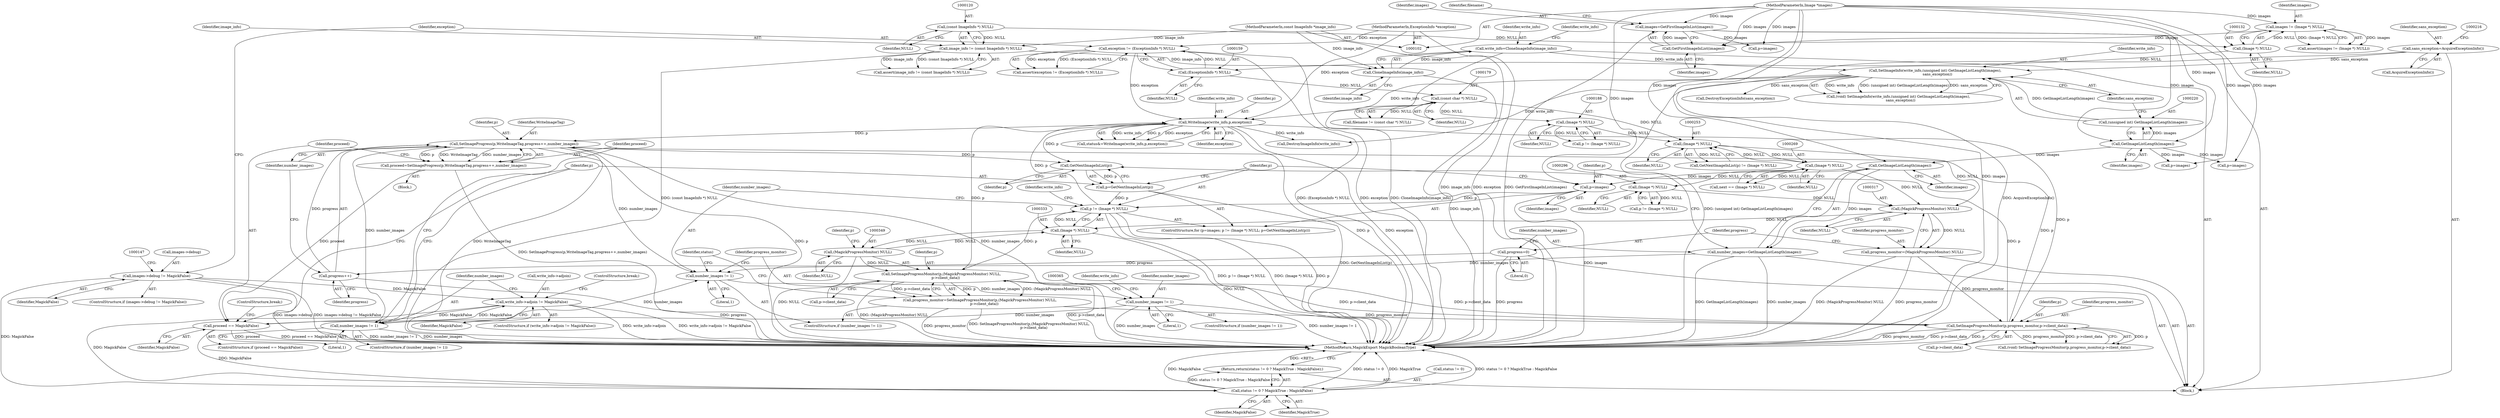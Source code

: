 digraph "0_ImageMagick_5b4bebaa91849c592a8448bc353ab25a54ff8c44@API" {
"1000373" [label="(Call,write_info->adjoin != MagickFalse)"];
"1000141" [label="(Call,images->debug != MagickFalse)"];
"1000393" [label="(Call,proceed == MagickFalse)"];
"1000384" [label="(Call,proceed=SetImageProgress(p,WriteImageTag,progress++,number_images))"];
"1000386" [label="(Call,SetImageProgress(p,WriteImageTag,progress++,number_images))"];
"1000356" [label="(Call,WriteImage(write_info,p,exception))"];
"1000217" [label="(Call,SetImageInfo(write_info,(unsigned int) GetImageListLength(images),\n    sans_exception))"];
"1000161" [label="(Call,write_info=CloneImageInfo(image_info))"];
"1000163" [label="(Call,CloneImageInfo(image_info))"];
"1000117" [label="(Call,image_info != (const ImageInfo *) NULL)"];
"1000103" [label="(MethodParameterIn,const ImageInfo *image_info)"];
"1000119" [label="(Call,(const ImageInfo *) NULL)"];
"1000219" [label="(Call,(unsigned int) GetImageListLength(images))"];
"1000221" [label="(Call,GetImageListLength(images))"];
"1000171" [label="(Call,images=GetFirstImageInList(images))"];
"1000173" [label="(Call,GetFirstImageInList(images))"];
"1000129" [label="(Call,images != (Image *) NULL)"];
"1000104" [label="(MethodParameterIn,Image *images)"];
"1000131" [label="(Call,(Image *) NULL)"];
"1000212" [label="(Call,sans_exception=AcquireExceptionInfo())"];
"1000330" [label="(Call,p != (Image *) NULL)"];
"1000335" [label="(Call,p=GetNextImageInList(p))"];
"1000337" [label="(Call,GetNextImageInList(p))"];
"1000366" [label="(Call,SetImageProgressMonitor(p,progress_monitor,p->client_data))"];
"1000314" [label="(Call,progress_monitor=(MagickProgressMonitor) NULL)"];
"1000316" [label="(Call,(MagickProgressMonitor) NULL)"];
"1000252" [label="(Call,(Image *) NULL)"];
"1000187" [label="(Call,(Image *) NULL)"];
"1000178" [label="(Call,(const char *) NULL)"];
"1000158" [label="(Call,(ExceptionInfo *) NULL)"];
"1000268" [label="(Call,(Image *) NULL)"];
"1000295" [label="(Call,(Image *) NULL)"];
"1000344" [label="(Call,progress_monitor=SetImageProgressMonitor(p,(MagickProgressMonitor) NULL,\n        p->client_data))"];
"1000346" [label="(Call,SetImageProgressMonitor(p,(MagickProgressMonitor) NULL,\n        p->client_data))"];
"1000348" [label="(Call,(MagickProgressMonitor) NULL)"];
"1000332" [label="(Call,(Image *) NULL)"];
"1000327" [label="(Call,p=images)"];
"1000324" [label="(Call,GetImageListLength(images))"];
"1000156" [label="(Call,exception != (ExceptionInfo *) NULL)"];
"1000106" [label="(MethodParameterIn,ExceptionInfo *exception)"];
"1000389" [label="(Call,progress++)"];
"1000319" [label="(Call,progress=0)"];
"1000380" [label="(Call,number_images != 1)"];
"1000361" [label="(Call,number_images != 1)"];
"1000341" [label="(Call,number_images != 1)"];
"1000322" [label="(Call,number_images=GetImageListLength(images))"];
"1000373" [label="(Call,write_info->adjoin != MagickFalse)"];
"1000402" [label="(Call,status != 0 ? MagickTrue : MagickFalse)"];
"1000401" [label="(Return,return(status != 0 ? MagickTrue : MagickFalse);)"];
"1000249" [label="(Call,GetNextImageInList(p) != (Image *) NULL)"];
"1000189" [label="(Identifier,NULL)"];
"1000326" [label="(ControlStructure,for (p=images; p != (Image *) NULL; p=GetNextImageInList(p)))"];
"1000382" [label="(Literal,1)"];
"1000391" [label="(Identifier,number_images)"];
"1000117" [label="(Call,image_info != (const ImageInfo *) NULL)"];
"1000401" [label="(Return,return(status != 0 ? MagickTrue : MagickFalse);)"];
"1000340" [label="(ControlStructure,if (number_images != 1))"];
"1000402" [label="(Call,status != 0 ? MagickTrue : MagickFalse)"];
"1000295" [label="(Call,(Image *) NULL)"];
"1000180" [label="(Identifier,NULL)"];
"1000375" [label="(Identifier,write_info)"];
"1000293" [label="(Call,p != (Image *) NULL)"];
"1000362" [label="(Identifier,number_images)"];
"1000363" [label="(Literal,1)"];
"1000254" [label="(Identifier,NULL)"];
"1000176" [label="(Call,filename != (const char *) NULL)"];
"1000187" [label="(Call,(Image *) NULL)"];
"1000131" [label="(Call,(Image *) NULL)"];
"1000345" [label="(Identifier,progress_monitor)"];
"1000383" [label="(Block,)"];
"1000128" [label="(Call,assert(images != (Image *) NULL))"];
"1000377" [label="(Identifier,MagickFalse)"];
"1000352" [label="(Identifier,p)"];
"1000161" [label="(Call,write_info=CloneImageInfo(image_info))"];
"1000158" [label="(Call,(ExceptionInfo *) NULL)"];
"1000336" [label="(Identifier,p)"];
"1000218" [label="(Identifier,write_info)"];
"1000360" [label="(ControlStructure,if (number_images != 1))"];
"1000403" [label="(Call,status != 0)"];
"1000330" [label="(Call,p != (Image *) NULL)"];
"1000103" [label="(MethodParameterIn,const ImageInfo *image_info)"];
"1000162" [label="(Identifier,write_info)"];
"1000104" [label="(MethodParameterIn,Image *images)"];
"1000314" [label="(Call,progress_monitor=(MagickProgressMonitor) NULL)"];
"1000290" [label="(Call,p=images)"];
"1000361" [label="(Call,number_images != 1)"];
"1000116" [label="(Call,assert(image_info != (const ImageInfo *) NULL))"];
"1000226" [label="(Call,DestroyExceptionInfo(sans_exception))"];
"1000359" [label="(Identifier,exception)"];
"1000182" [label="(Call,p=images)"];
"1000356" [label="(Call,WriteImage(write_info,p,exception))"];
"1000297" [label="(Identifier,NULL)"];
"1000266" [label="(Call,next == (Image *) NULL)"];
"1000212" [label="(Call,sans_exception=AcquireExceptionInfo())"];
"1000354" [label="(Call,status&=WriteImage(write_info,p,exception))"];
"1000174" [label="(Identifier,images)"];
"1000118" [label="(Identifier,image_info)"];
"1000178" [label="(Call,(const char *) NULL)"];
"1000319" [label="(Call,progress=0)"];
"1000323" [label="(Identifier,number_images)"];
"1000173" [label="(Call,GetFirstImageInList(images))"];
"1000346" [label="(Call,SetImageProgressMonitor(p,(MagickProgressMonitor) NULL,\n        p->client_data))"];
"1000322" [label="(Call,number_images=GetImageListLength(images))"];
"1000389" [label="(Call,progress++)"];
"1000366" [label="(Call,SetImageProgressMonitor(p,progress_monitor,p->client_data))"];
"1000222" [label="(Identifier,images)"];
"1000172" [label="(Identifier,images)"];
"1000217" [label="(Call,SetImageInfo(write_info,(unsigned int) GetImageListLength(images),\n    sans_exception))"];
"1000344" [label="(Call,progress_monitor=SetImageProgressMonitor(p,(MagickProgressMonitor) NULL,\n        p->client_data))"];
"1000351" [label="(Call,p->client_data)"];
"1000357" [label="(Identifier,write_info)"];
"1000393" [label="(Call,proceed == MagickFalse)"];
"1000329" [label="(Identifier,images)"];
"1000164" [label="(Identifier,image_info)"];
"1000160" [label="(Identifier,NULL)"];
"1000386" [label="(Call,SetImageProgress(p,WriteImageTag,progress++,number_images))"];
"1000373" [label="(Call,write_info->adjoin != MagickFalse)"];
"1000140" [label="(ControlStructure,if (images->debug != MagickFalse))"];
"1000324" [label="(Call,GetImageListLength(images))"];
"1000268" [label="(Call,(Image *) NULL)"];
"1000130" [label="(Identifier,images)"];
"1000385" [label="(Identifier,proceed)"];
"1000142" [label="(Call,images->debug)"];
"1000395" [label="(Identifier,MagickFalse)"];
"1000368" [label="(Identifier,progress_monitor)"];
"1000355" [label="(Identifier,status)"];
"1000106" [label="(MethodParameterIn,ExceptionInfo *exception)"];
"1000392" [label="(ControlStructure,if (proceed == MagickFalse))"];
"1000221" [label="(Call,GetImageListLength(images))"];
"1000332" [label="(Call,(Image *) NULL)"];
"1000315" [label="(Identifier,progress_monitor)"];
"1000325" [label="(Identifier,images)"];
"1000380" [label="(Call,number_images != 1)"];
"1000270" [label="(Identifier,NULL)"];
"1000133" [label="(Identifier,NULL)"];
"1000141" [label="(Call,images->debug != MagickFalse)"];
"1000396" [label="(ControlStructure,break;)"];
"1000328" [label="(Identifier,p)"];
"1000379" [label="(ControlStructure,if (number_images != 1))"];
"1000407" [label="(Identifier,MagickFalse)"];
"1000387" [label="(Identifier,p)"];
"1000129" [label="(Call,images != (Image *) NULL)"];
"1000408" [label="(MethodReturn,MagickExport MagickBooleanType)"];
"1000342" [label="(Identifier,number_images)"];
"1000156" [label="(Call,exception != (ExceptionInfo *) NULL)"];
"1000320" [label="(Identifier,progress)"];
"1000406" [label="(Identifier,MagickTrue)"];
"1000335" [label="(Call,p=GetNextImageInList(p))"];
"1000348" [label="(Call,(MagickProgressMonitor) NULL)"];
"1000334" [label="(Identifier,NULL)"];
"1000107" [label="(Block,)"];
"1000214" [label="(Call,AcquireExceptionInfo())"];
"1000364" [label="(Call,(void) SetImageProgressMonitor(p,progress_monitor,p->client_data))"];
"1000185" [label="(Call,p != (Image *) NULL)"];
"1000177" [label="(Identifier,filename)"];
"1000252" [label="(Call,(Image *) NULL)"];
"1000316" [label="(Call,(MagickProgressMonitor) NULL)"];
"1000155" [label="(Call,assert(exception != (ExceptionInfo *) NULL))"];
"1000171" [label="(Call,images=GetFirstImageInList(images))"];
"1000338" [label="(Identifier,p)"];
"1000399" [label="(Call,DestroyImageInfo(write_info))"];
"1000327" [label="(Call,p=images)"];
"1000343" [label="(Literal,1)"];
"1000394" [label="(Identifier,proceed)"];
"1000219" [label="(Call,(unsigned int) GetImageListLength(images))"];
"1000145" [label="(Identifier,MagickFalse)"];
"1000163" [label="(Call,CloneImageInfo(image_info))"];
"1000223" [label="(Identifier,sans_exception)"];
"1000157" [label="(Identifier,exception)"];
"1000347" [label="(Identifier,p)"];
"1000369" [label="(Call,p->client_data)"];
"1000119" [label="(Call,(const ImageInfo *) NULL)"];
"1000213" [label="(Identifier,sans_exception)"];
"1000388" [label="(Identifier,WriteImageTag)"];
"1000168" [label="(Identifier,write_info)"];
"1000398" [label="(Identifier,write_info)"];
"1000318" [label="(Identifier,NULL)"];
"1000390" [label="(Identifier,progress)"];
"1000367" [label="(Identifier,p)"];
"1000350" [label="(Identifier,NULL)"];
"1000378" [label="(ControlStructure,break;)"];
"1000358" [label="(Identifier,p)"];
"1000372" [label="(ControlStructure,if (write_info->adjoin != MagickFalse))"];
"1000337" [label="(Call,GetNextImageInList(p))"];
"1000381" [label="(Identifier,number_images)"];
"1000341" [label="(Call,number_images != 1)"];
"1000245" [label="(Call,p=images)"];
"1000384" [label="(Call,proceed=SetImageProgress(p,WriteImageTag,progress++,number_images))"];
"1000321" [label="(Literal,0)"];
"1000331" [label="(Identifier,p)"];
"1000215" [label="(Call,(void) SetImageInfo(write_info,(unsigned int) GetImageListLength(images),\n    sans_exception))"];
"1000374" [label="(Call,write_info->adjoin)"];
"1000121" [label="(Identifier,NULL)"];
"1000373" -> "1000372"  [label="AST: "];
"1000373" -> "1000377"  [label="CFG: "];
"1000374" -> "1000373"  [label="AST: "];
"1000377" -> "1000373"  [label="AST: "];
"1000378" -> "1000373"  [label="CFG: "];
"1000381" -> "1000373"  [label="CFG: "];
"1000373" -> "1000408"  [label="DDG: write_info->adjoin != MagickFalse"];
"1000373" -> "1000408"  [label="DDG: write_info->adjoin"];
"1000141" -> "1000373"  [label="DDG: MagickFalse"];
"1000393" -> "1000373"  [label="DDG: MagickFalse"];
"1000373" -> "1000393"  [label="DDG: MagickFalse"];
"1000373" -> "1000402"  [label="DDG: MagickFalse"];
"1000141" -> "1000140"  [label="AST: "];
"1000141" -> "1000145"  [label="CFG: "];
"1000142" -> "1000141"  [label="AST: "];
"1000145" -> "1000141"  [label="AST: "];
"1000147" -> "1000141"  [label="CFG: "];
"1000157" -> "1000141"  [label="CFG: "];
"1000141" -> "1000408"  [label="DDG: images->debug"];
"1000141" -> "1000408"  [label="DDG: images->debug != MagickFalse"];
"1000141" -> "1000402"  [label="DDG: MagickFalse"];
"1000393" -> "1000392"  [label="AST: "];
"1000393" -> "1000395"  [label="CFG: "];
"1000394" -> "1000393"  [label="AST: "];
"1000395" -> "1000393"  [label="AST: "];
"1000396" -> "1000393"  [label="CFG: "];
"1000336" -> "1000393"  [label="CFG: "];
"1000393" -> "1000408"  [label="DDG: proceed"];
"1000393" -> "1000408"  [label="DDG: proceed == MagickFalse"];
"1000384" -> "1000393"  [label="DDG: proceed"];
"1000393" -> "1000402"  [label="DDG: MagickFalse"];
"1000384" -> "1000383"  [label="AST: "];
"1000384" -> "1000386"  [label="CFG: "];
"1000385" -> "1000384"  [label="AST: "];
"1000386" -> "1000384"  [label="AST: "];
"1000394" -> "1000384"  [label="CFG: "];
"1000384" -> "1000408"  [label="DDG: SetImageProgress(p,WriteImageTag,progress++,number_images)"];
"1000386" -> "1000384"  [label="DDG: p"];
"1000386" -> "1000384"  [label="DDG: WriteImageTag"];
"1000386" -> "1000384"  [label="DDG: number_images"];
"1000386" -> "1000391"  [label="CFG: "];
"1000387" -> "1000386"  [label="AST: "];
"1000388" -> "1000386"  [label="AST: "];
"1000389" -> "1000386"  [label="AST: "];
"1000391" -> "1000386"  [label="AST: "];
"1000386" -> "1000408"  [label="DDG: WriteImageTag"];
"1000386" -> "1000408"  [label="DDG: p"];
"1000386" -> "1000408"  [label="DDG: number_images"];
"1000386" -> "1000337"  [label="DDG: p"];
"1000386" -> "1000341"  [label="DDG: number_images"];
"1000356" -> "1000386"  [label="DDG: p"];
"1000366" -> "1000386"  [label="DDG: p"];
"1000389" -> "1000386"  [label="DDG: progress"];
"1000380" -> "1000386"  [label="DDG: number_images"];
"1000356" -> "1000354"  [label="AST: "];
"1000356" -> "1000359"  [label="CFG: "];
"1000357" -> "1000356"  [label="AST: "];
"1000358" -> "1000356"  [label="AST: "];
"1000359" -> "1000356"  [label="AST: "];
"1000354" -> "1000356"  [label="CFG: "];
"1000356" -> "1000408"  [label="DDG: p"];
"1000356" -> "1000408"  [label="DDG: exception"];
"1000356" -> "1000337"  [label="DDG: p"];
"1000356" -> "1000354"  [label="DDG: write_info"];
"1000356" -> "1000354"  [label="DDG: p"];
"1000356" -> "1000354"  [label="DDG: exception"];
"1000217" -> "1000356"  [label="DDG: write_info"];
"1000330" -> "1000356"  [label="DDG: p"];
"1000346" -> "1000356"  [label="DDG: p"];
"1000156" -> "1000356"  [label="DDG: exception"];
"1000106" -> "1000356"  [label="DDG: exception"];
"1000356" -> "1000366"  [label="DDG: p"];
"1000356" -> "1000399"  [label="DDG: write_info"];
"1000217" -> "1000215"  [label="AST: "];
"1000217" -> "1000223"  [label="CFG: "];
"1000218" -> "1000217"  [label="AST: "];
"1000219" -> "1000217"  [label="AST: "];
"1000223" -> "1000217"  [label="AST: "];
"1000215" -> "1000217"  [label="CFG: "];
"1000217" -> "1000408"  [label="DDG: (unsigned int) GetImageListLength(images)"];
"1000217" -> "1000215"  [label="DDG: write_info"];
"1000217" -> "1000215"  [label="DDG: (unsigned int) GetImageListLength(images)"];
"1000217" -> "1000215"  [label="DDG: sans_exception"];
"1000161" -> "1000217"  [label="DDG: write_info"];
"1000219" -> "1000217"  [label="DDG: GetImageListLength(images)"];
"1000212" -> "1000217"  [label="DDG: sans_exception"];
"1000217" -> "1000226"  [label="DDG: sans_exception"];
"1000217" -> "1000399"  [label="DDG: write_info"];
"1000161" -> "1000107"  [label="AST: "];
"1000161" -> "1000163"  [label="CFG: "];
"1000162" -> "1000161"  [label="AST: "];
"1000163" -> "1000161"  [label="AST: "];
"1000168" -> "1000161"  [label="CFG: "];
"1000161" -> "1000408"  [label="DDG: CloneImageInfo(image_info)"];
"1000163" -> "1000161"  [label="DDG: image_info"];
"1000163" -> "1000164"  [label="CFG: "];
"1000164" -> "1000163"  [label="AST: "];
"1000163" -> "1000408"  [label="DDG: image_info"];
"1000117" -> "1000163"  [label="DDG: image_info"];
"1000103" -> "1000163"  [label="DDG: image_info"];
"1000117" -> "1000116"  [label="AST: "];
"1000117" -> "1000119"  [label="CFG: "];
"1000118" -> "1000117"  [label="AST: "];
"1000119" -> "1000117"  [label="AST: "];
"1000116" -> "1000117"  [label="CFG: "];
"1000117" -> "1000408"  [label="DDG: (const ImageInfo *) NULL"];
"1000117" -> "1000116"  [label="DDG: image_info"];
"1000117" -> "1000116"  [label="DDG: (const ImageInfo *) NULL"];
"1000103" -> "1000117"  [label="DDG: image_info"];
"1000119" -> "1000117"  [label="DDG: NULL"];
"1000103" -> "1000102"  [label="AST: "];
"1000103" -> "1000408"  [label="DDG: image_info"];
"1000119" -> "1000121"  [label="CFG: "];
"1000120" -> "1000119"  [label="AST: "];
"1000121" -> "1000119"  [label="AST: "];
"1000119" -> "1000131"  [label="DDG: NULL"];
"1000219" -> "1000221"  [label="CFG: "];
"1000220" -> "1000219"  [label="AST: "];
"1000221" -> "1000219"  [label="AST: "];
"1000223" -> "1000219"  [label="CFG: "];
"1000221" -> "1000219"  [label="DDG: images"];
"1000221" -> "1000222"  [label="CFG: "];
"1000222" -> "1000221"  [label="AST: "];
"1000171" -> "1000221"  [label="DDG: images"];
"1000104" -> "1000221"  [label="DDG: images"];
"1000221" -> "1000245"  [label="DDG: images"];
"1000221" -> "1000290"  [label="DDG: images"];
"1000221" -> "1000324"  [label="DDG: images"];
"1000171" -> "1000107"  [label="AST: "];
"1000171" -> "1000173"  [label="CFG: "];
"1000172" -> "1000171"  [label="AST: "];
"1000173" -> "1000171"  [label="AST: "];
"1000177" -> "1000171"  [label="CFG: "];
"1000171" -> "1000408"  [label="DDG: GetFirstImageInList(images)"];
"1000173" -> "1000171"  [label="DDG: images"];
"1000104" -> "1000171"  [label="DDG: images"];
"1000171" -> "1000182"  [label="DDG: images"];
"1000173" -> "1000174"  [label="CFG: "];
"1000174" -> "1000173"  [label="AST: "];
"1000129" -> "1000173"  [label="DDG: images"];
"1000104" -> "1000173"  [label="DDG: images"];
"1000129" -> "1000128"  [label="AST: "];
"1000129" -> "1000131"  [label="CFG: "];
"1000130" -> "1000129"  [label="AST: "];
"1000131" -> "1000129"  [label="AST: "];
"1000128" -> "1000129"  [label="CFG: "];
"1000129" -> "1000128"  [label="DDG: images"];
"1000129" -> "1000128"  [label="DDG: (Image *) NULL"];
"1000104" -> "1000129"  [label="DDG: images"];
"1000131" -> "1000129"  [label="DDG: NULL"];
"1000104" -> "1000102"  [label="AST: "];
"1000104" -> "1000408"  [label="DDG: images"];
"1000104" -> "1000182"  [label="DDG: images"];
"1000104" -> "1000245"  [label="DDG: images"];
"1000104" -> "1000290"  [label="DDG: images"];
"1000104" -> "1000324"  [label="DDG: images"];
"1000104" -> "1000327"  [label="DDG: images"];
"1000131" -> "1000133"  [label="CFG: "];
"1000132" -> "1000131"  [label="AST: "];
"1000133" -> "1000131"  [label="AST: "];
"1000131" -> "1000158"  [label="DDG: NULL"];
"1000212" -> "1000107"  [label="AST: "];
"1000212" -> "1000214"  [label="CFG: "];
"1000213" -> "1000212"  [label="AST: "];
"1000214" -> "1000212"  [label="AST: "];
"1000216" -> "1000212"  [label="CFG: "];
"1000212" -> "1000408"  [label="DDG: AcquireExceptionInfo()"];
"1000330" -> "1000326"  [label="AST: "];
"1000330" -> "1000332"  [label="CFG: "];
"1000331" -> "1000330"  [label="AST: "];
"1000332" -> "1000330"  [label="AST: "];
"1000342" -> "1000330"  [label="CFG: "];
"1000398" -> "1000330"  [label="CFG: "];
"1000330" -> "1000408"  [label="DDG: p"];
"1000330" -> "1000408"  [label="DDG: (Image *) NULL"];
"1000330" -> "1000408"  [label="DDG: p != (Image *) NULL"];
"1000335" -> "1000330"  [label="DDG: p"];
"1000327" -> "1000330"  [label="DDG: p"];
"1000332" -> "1000330"  [label="DDG: NULL"];
"1000330" -> "1000346"  [label="DDG: p"];
"1000335" -> "1000326"  [label="AST: "];
"1000335" -> "1000337"  [label="CFG: "];
"1000336" -> "1000335"  [label="AST: "];
"1000337" -> "1000335"  [label="AST: "];
"1000331" -> "1000335"  [label="CFG: "];
"1000335" -> "1000408"  [label="DDG: GetNextImageInList(p)"];
"1000337" -> "1000335"  [label="DDG: p"];
"1000337" -> "1000338"  [label="CFG: "];
"1000338" -> "1000337"  [label="AST: "];
"1000366" -> "1000337"  [label="DDG: p"];
"1000366" -> "1000364"  [label="AST: "];
"1000366" -> "1000369"  [label="CFG: "];
"1000367" -> "1000366"  [label="AST: "];
"1000368" -> "1000366"  [label="AST: "];
"1000369" -> "1000366"  [label="AST: "];
"1000364" -> "1000366"  [label="CFG: "];
"1000366" -> "1000408"  [label="DDG: progress_monitor"];
"1000366" -> "1000408"  [label="DDG: p->client_data"];
"1000366" -> "1000408"  [label="DDG: p"];
"1000366" -> "1000346"  [label="DDG: p->client_data"];
"1000366" -> "1000364"  [label="DDG: p"];
"1000366" -> "1000364"  [label="DDG: progress_monitor"];
"1000366" -> "1000364"  [label="DDG: p->client_data"];
"1000314" -> "1000366"  [label="DDG: progress_monitor"];
"1000344" -> "1000366"  [label="DDG: progress_monitor"];
"1000346" -> "1000366"  [label="DDG: p->client_data"];
"1000314" -> "1000107"  [label="AST: "];
"1000314" -> "1000316"  [label="CFG: "];
"1000315" -> "1000314"  [label="AST: "];
"1000316" -> "1000314"  [label="AST: "];
"1000320" -> "1000314"  [label="CFG: "];
"1000314" -> "1000408"  [label="DDG: progress_monitor"];
"1000314" -> "1000408"  [label="DDG: (MagickProgressMonitor) NULL"];
"1000316" -> "1000314"  [label="DDG: NULL"];
"1000316" -> "1000318"  [label="CFG: "];
"1000317" -> "1000316"  [label="AST: "];
"1000318" -> "1000316"  [label="AST: "];
"1000252" -> "1000316"  [label="DDG: NULL"];
"1000295" -> "1000316"  [label="DDG: NULL"];
"1000268" -> "1000316"  [label="DDG: NULL"];
"1000316" -> "1000332"  [label="DDG: NULL"];
"1000252" -> "1000249"  [label="AST: "];
"1000252" -> "1000254"  [label="CFG: "];
"1000253" -> "1000252"  [label="AST: "];
"1000254" -> "1000252"  [label="AST: "];
"1000249" -> "1000252"  [label="CFG: "];
"1000252" -> "1000249"  [label="DDG: NULL"];
"1000187" -> "1000252"  [label="DDG: NULL"];
"1000178" -> "1000252"  [label="DDG: NULL"];
"1000268" -> "1000252"  [label="DDG: NULL"];
"1000252" -> "1000268"  [label="DDG: NULL"];
"1000187" -> "1000185"  [label="AST: "];
"1000187" -> "1000189"  [label="CFG: "];
"1000188" -> "1000187"  [label="AST: "];
"1000189" -> "1000187"  [label="AST: "];
"1000185" -> "1000187"  [label="CFG: "];
"1000187" -> "1000185"  [label="DDG: NULL"];
"1000178" -> "1000187"  [label="DDG: NULL"];
"1000178" -> "1000176"  [label="AST: "];
"1000178" -> "1000180"  [label="CFG: "];
"1000179" -> "1000178"  [label="AST: "];
"1000180" -> "1000178"  [label="AST: "];
"1000176" -> "1000178"  [label="CFG: "];
"1000178" -> "1000176"  [label="DDG: NULL"];
"1000158" -> "1000178"  [label="DDG: NULL"];
"1000158" -> "1000156"  [label="AST: "];
"1000158" -> "1000160"  [label="CFG: "];
"1000159" -> "1000158"  [label="AST: "];
"1000160" -> "1000158"  [label="AST: "];
"1000156" -> "1000158"  [label="CFG: "];
"1000158" -> "1000156"  [label="DDG: NULL"];
"1000268" -> "1000266"  [label="AST: "];
"1000268" -> "1000270"  [label="CFG: "];
"1000269" -> "1000268"  [label="AST: "];
"1000270" -> "1000268"  [label="AST: "];
"1000266" -> "1000268"  [label="CFG: "];
"1000268" -> "1000266"  [label="DDG: NULL"];
"1000268" -> "1000295"  [label="DDG: NULL"];
"1000295" -> "1000293"  [label="AST: "];
"1000295" -> "1000297"  [label="CFG: "];
"1000296" -> "1000295"  [label="AST: "];
"1000297" -> "1000295"  [label="AST: "];
"1000293" -> "1000295"  [label="CFG: "];
"1000295" -> "1000293"  [label="DDG: NULL"];
"1000344" -> "1000340"  [label="AST: "];
"1000344" -> "1000346"  [label="CFG: "];
"1000345" -> "1000344"  [label="AST: "];
"1000346" -> "1000344"  [label="AST: "];
"1000355" -> "1000344"  [label="CFG: "];
"1000344" -> "1000408"  [label="DDG: SetImageProgressMonitor(p,(MagickProgressMonitor) NULL,\n        p->client_data)"];
"1000344" -> "1000408"  [label="DDG: progress_monitor"];
"1000346" -> "1000344"  [label="DDG: p"];
"1000346" -> "1000344"  [label="DDG: (MagickProgressMonitor) NULL"];
"1000346" -> "1000344"  [label="DDG: p->client_data"];
"1000346" -> "1000351"  [label="CFG: "];
"1000347" -> "1000346"  [label="AST: "];
"1000348" -> "1000346"  [label="AST: "];
"1000351" -> "1000346"  [label="AST: "];
"1000346" -> "1000408"  [label="DDG: p->client_data"];
"1000346" -> "1000408"  [label="DDG: (MagickProgressMonitor) NULL"];
"1000348" -> "1000346"  [label="DDG: NULL"];
"1000348" -> "1000350"  [label="CFG: "];
"1000349" -> "1000348"  [label="AST: "];
"1000350" -> "1000348"  [label="AST: "];
"1000352" -> "1000348"  [label="CFG: "];
"1000348" -> "1000408"  [label="DDG: NULL"];
"1000348" -> "1000332"  [label="DDG: NULL"];
"1000332" -> "1000348"  [label="DDG: NULL"];
"1000332" -> "1000334"  [label="CFG: "];
"1000333" -> "1000332"  [label="AST: "];
"1000334" -> "1000332"  [label="AST: "];
"1000332" -> "1000408"  [label="DDG: NULL"];
"1000327" -> "1000326"  [label="AST: "];
"1000327" -> "1000329"  [label="CFG: "];
"1000328" -> "1000327"  [label="AST: "];
"1000329" -> "1000327"  [label="AST: "];
"1000331" -> "1000327"  [label="CFG: "];
"1000327" -> "1000408"  [label="DDG: images"];
"1000324" -> "1000327"  [label="DDG: images"];
"1000324" -> "1000322"  [label="AST: "];
"1000324" -> "1000325"  [label="CFG: "];
"1000325" -> "1000324"  [label="AST: "];
"1000322" -> "1000324"  [label="CFG: "];
"1000324" -> "1000322"  [label="DDG: images"];
"1000156" -> "1000155"  [label="AST: "];
"1000157" -> "1000156"  [label="AST: "];
"1000155" -> "1000156"  [label="CFG: "];
"1000156" -> "1000408"  [label="DDG: exception"];
"1000156" -> "1000408"  [label="DDG: (ExceptionInfo *) NULL"];
"1000156" -> "1000155"  [label="DDG: exception"];
"1000156" -> "1000155"  [label="DDG: (ExceptionInfo *) NULL"];
"1000106" -> "1000156"  [label="DDG: exception"];
"1000106" -> "1000102"  [label="AST: "];
"1000106" -> "1000408"  [label="DDG: exception"];
"1000389" -> "1000390"  [label="CFG: "];
"1000390" -> "1000389"  [label="AST: "];
"1000391" -> "1000389"  [label="CFG: "];
"1000389" -> "1000408"  [label="DDG: progress"];
"1000319" -> "1000389"  [label="DDG: progress"];
"1000319" -> "1000107"  [label="AST: "];
"1000319" -> "1000321"  [label="CFG: "];
"1000320" -> "1000319"  [label="AST: "];
"1000321" -> "1000319"  [label="AST: "];
"1000323" -> "1000319"  [label="CFG: "];
"1000319" -> "1000408"  [label="DDG: progress"];
"1000380" -> "1000379"  [label="AST: "];
"1000380" -> "1000382"  [label="CFG: "];
"1000381" -> "1000380"  [label="AST: "];
"1000382" -> "1000380"  [label="AST: "];
"1000385" -> "1000380"  [label="CFG: "];
"1000336" -> "1000380"  [label="CFG: "];
"1000380" -> "1000408"  [label="DDG: number_images != 1"];
"1000380" -> "1000408"  [label="DDG: number_images"];
"1000380" -> "1000341"  [label="DDG: number_images"];
"1000361" -> "1000380"  [label="DDG: number_images"];
"1000361" -> "1000360"  [label="AST: "];
"1000361" -> "1000363"  [label="CFG: "];
"1000362" -> "1000361"  [label="AST: "];
"1000363" -> "1000361"  [label="AST: "];
"1000365" -> "1000361"  [label="CFG: "];
"1000375" -> "1000361"  [label="CFG: "];
"1000361" -> "1000408"  [label="DDG: number_images != 1"];
"1000361" -> "1000408"  [label="DDG: number_images"];
"1000341" -> "1000361"  [label="DDG: number_images"];
"1000341" -> "1000340"  [label="AST: "];
"1000341" -> "1000343"  [label="CFG: "];
"1000342" -> "1000341"  [label="AST: "];
"1000343" -> "1000341"  [label="AST: "];
"1000345" -> "1000341"  [label="CFG: "];
"1000355" -> "1000341"  [label="CFG: "];
"1000322" -> "1000341"  [label="DDG: number_images"];
"1000322" -> "1000107"  [label="AST: "];
"1000323" -> "1000322"  [label="AST: "];
"1000328" -> "1000322"  [label="CFG: "];
"1000322" -> "1000408"  [label="DDG: GetImageListLength(images)"];
"1000322" -> "1000408"  [label="DDG: number_images"];
"1000402" -> "1000401"  [label="AST: "];
"1000402" -> "1000406"  [label="CFG: "];
"1000402" -> "1000407"  [label="CFG: "];
"1000403" -> "1000402"  [label="AST: "];
"1000406" -> "1000402"  [label="AST: "];
"1000407" -> "1000402"  [label="AST: "];
"1000401" -> "1000402"  [label="CFG: "];
"1000402" -> "1000408"  [label="DDG: status != 0 ? MagickTrue : MagickFalse"];
"1000402" -> "1000408"  [label="DDG: MagickFalse"];
"1000402" -> "1000408"  [label="DDG: status != 0"];
"1000402" -> "1000408"  [label="DDG: MagickTrue"];
"1000402" -> "1000401"  [label="DDG: status != 0 ? MagickTrue : MagickFalse"];
"1000401" -> "1000107"  [label="AST: "];
"1000408" -> "1000401"  [label="CFG: "];
"1000401" -> "1000408"  [label="DDG: <RET>"];
}
